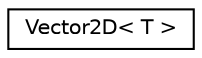 digraph "Graphical Class Hierarchy"
{
 // INTERACTIVE_SVG=YES
  edge [fontname="Helvetica",fontsize="10",labelfontname="Helvetica",labelfontsize="10"];
  node [fontname="Helvetica",fontsize="10",shape=record];
  rankdir="LR";
  Node1 [label="Vector2D\< T \>",height=0.2,width=0.4,color="black", fillcolor="white", style="filled",URL="$d9/d40/class_vector2_d.html"];
}
